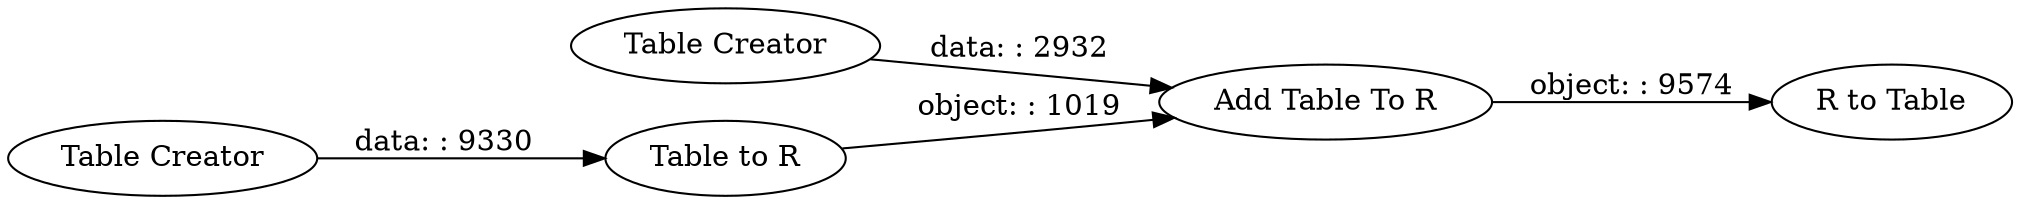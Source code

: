 digraph {
	"-4316119428096783109_8" [label="Table to R"]
	"-4316119428096783109_1" [label="Table Creator"]
	"-4316119428096783109_9" [label="R to Table"]
	"-4316119428096783109_17" [label="Table Creator"]
	"-4316119428096783109_16" [label="Add Table To R"]
	"-4316119428096783109_17" -> "-4316119428096783109_16" [label="data: : 2932"]
	"-4316119428096783109_8" -> "-4316119428096783109_16" [label="object: : 1019"]
	"-4316119428096783109_1" -> "-4316119428096783109_8" [label="data: : 9330"]
	"-4316119428096783109_16" -> "-4316119428096783109_9" [label="object: : 9574"]
	rankdir=LR
}

